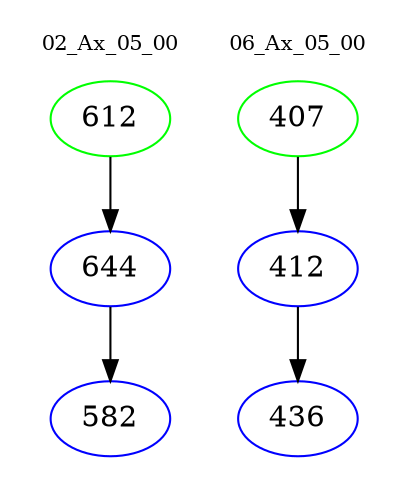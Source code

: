 digraph{
subgraph cluster_0 {
color = white
label = "02_Ax_05_00";
fontsize=10;
T0_612 [label="612", color="green"]
T0_612 -> T0_644 [color="black"]
T0_644 [label="644", color="blue"]
T0_644 -> T0_582 [color="black"]
T0_582 [label="582", color="blue"]
}
subgraph cluster_1 {
color = white
label = "06_Ax_05_00";
fontsize=10;
T1_407 [label="407", color="green"]
T1_407 -> T1_412 [color="black"]
T1_412 [label="412", color="blue"]
T1_412 -> T1_436 [color="black"]
T1_436 [label="436", color="blue"]
}
}
